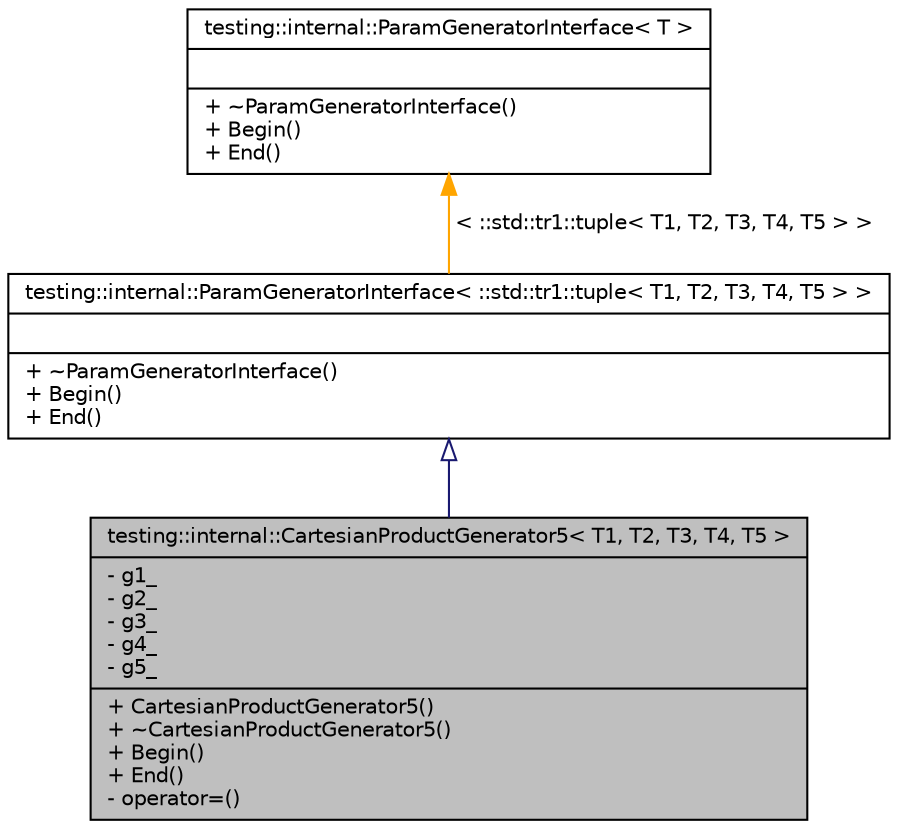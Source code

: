 digraph G
{
  edge [fontname="Helvetica",fontsize="10",labelfontname="Helvetica",labelfontsize="10"];
  node [fontname="Helvetica",fontsize="10",shape=record];
  Node1 [label="{testing::internal::CartesianProductGenerator5\< T1, T2, T3, T4, T5 \>\n|- g1_\l- g2_\l- g3_\l- g4_\l- g5_\l|+ CartesianProductGenerator5()\l+ ~CartesianProductGenerator5()\l+ Begin()\l+ End()\l- operator=()\l}",height=0.2,width=0.4,color="black", fillcolor="grey75", style="filled" fontcolor="black"];
  Node2 -> Node1 [dir="back",color="midnightblue",fontsize="10",style="solid",arrowtail="onormal",fontname="Helvetica"];
  Node2 [label="{testing::internal::ParamGeneratorInterface\< ::std::tr1::tuple\< T1, T2, T3, T4, T5 \> \>\n||+ ~ParamGeneratorInterface()\l+ Begin()\l+ End()\l}",height=0.2,width=0.4,color="black", fillcolor="white", style="filled",URL="$classtesting_1_1internal_1_1ParamGeneratorInterface.html"];
  Node3 -> Node2 [dir="back",color="orange",fontsize="10",style="solid",label=" \< ::std::tr1::tuple\< T1, T2, T3, T4, T5 \> \>" ,fontname="Helvetica"];
  Node3 [label="{testing::internal::ParamGeneratorInterface\< T \>\n||+ ~ParamGeneratorInterface()\l+ Begin()\l+ End()\l}",height=0.2,width=0.4,color="black", fillcolor="white", style="filled",URL="$classtesting_1_1internal_1_1ParamGeneratorInterface.html"];
}
